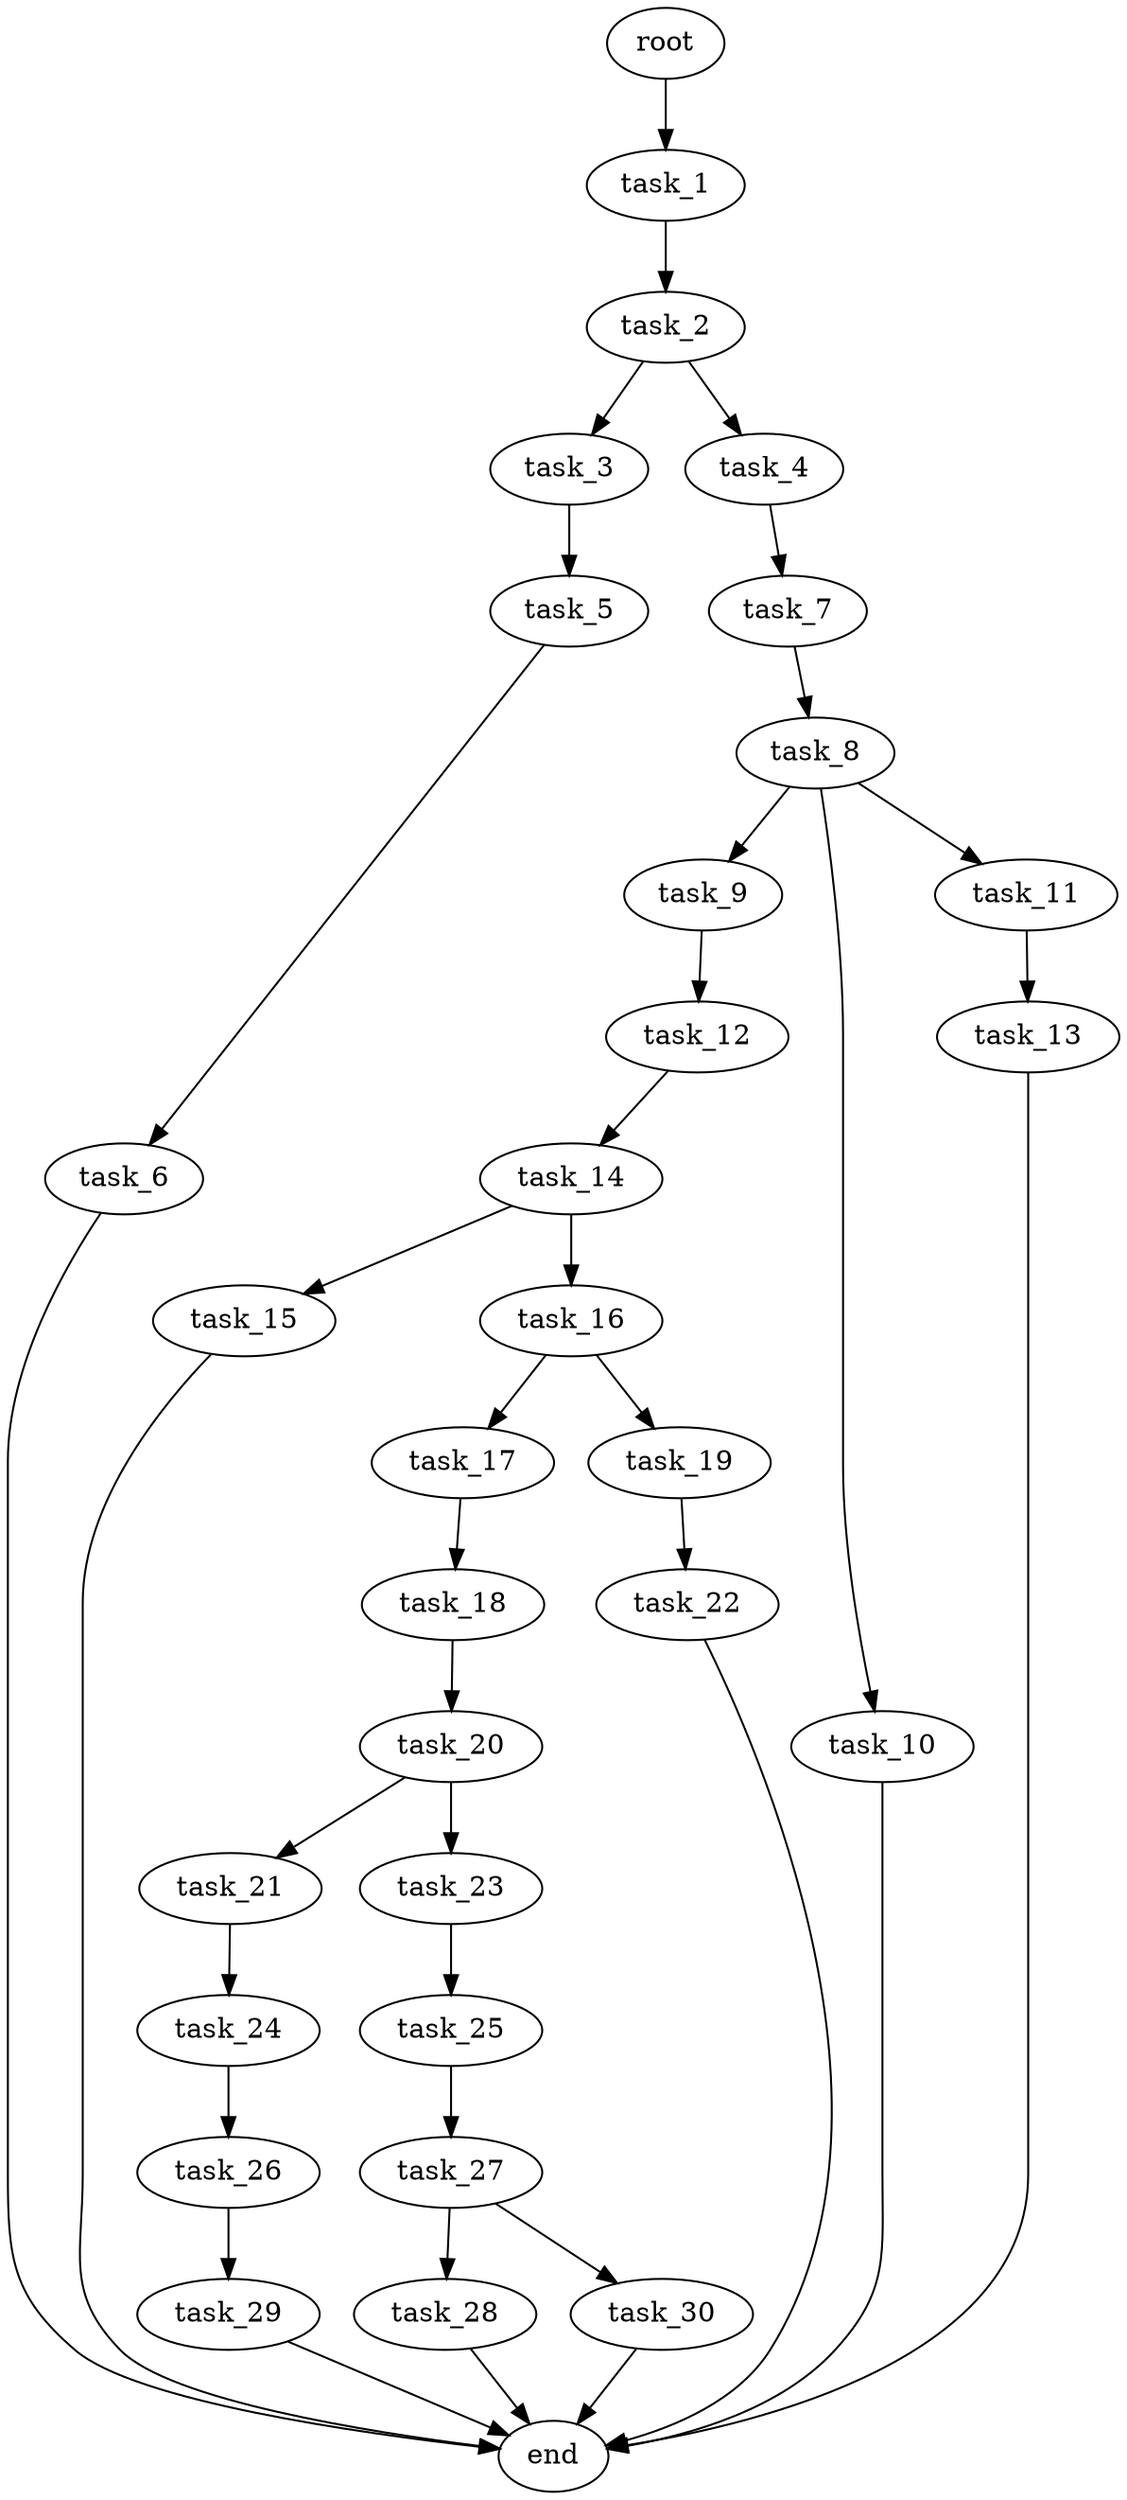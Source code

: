 digraph G {
  root [size="0.000000e+00"];
  task_1 [size="5.231509e+09"];
  task_2 [size="7.006101e+09"];
  task_3 [size="9.533261e+08"];
  task_4 [size="6.617471e+09"];
  task_5 [size="2.486521e+09"];
  task_6 [size="3.458149e+09"];
  task_7 [size="6.763279e+09"];
  task_8 [size="3.849381e+09"];
  task_9 [size="8.390491e+09"];
  task_10 [size="5.583884e+09"];
  task_11 [size="9.877928e+09"];
  task_12 [size="5.466066e+08"];
  task_13 [size="6.434344e+09"];
  task_14 [size="1.570117e+09"];
  task_15 [size="8.488607e+09"];
  task_16 [size="8.518860e+09"];
  task_17 [size="8.694287e+09"];
  task_18 [size="7.495776e+08"];
  task_19 [size="4.916988e+09"];
  task_20 [size="2.409677e+09"];
  task_21 [size="9.701480e+09"];
  task_22 [size="5.044568e+08"];
  task_23 [size="2.227843e+09"];
  task_24 [size="6.433530e+09"];
  task_25 [size="4.033367e+09"];
  task_26 [size="2.350765e+09"];
  task_27 [size="4.591487e+09"];
  task_28 [size="8.012812e+09"];
  task_29 [size="4.481538e+09"];
  task_30 [size="8.566036e+09"];
  end [size="0.000000e+00"];

  root -> task_1 [size="1.000000e-12"];
  task_1 -> task_2 [size="7.006101e+08"];
  task_2 -> task_3 [size="9.533261e+07"];
  task_2 -> task_4 [size="6.617471e+08"];
  task_3 -> task_5 [size="2.486521e+08"];
  task_4 -> task_7 [size="6.763279e+08"];
  task_5 -> task_6 [size="3.458149e+08"];
  task_6 -> end [size="1.000000e-12"];
  task_7 -> task_8 [size="3.849381e+08"];
  task_8 -> task_9 [size="8.390491e+08"];
  task_8 -> task_10 [size="5.583884e+08"];
  task_8 -> task_11 [size="9.877928e+08"];
  task_9 -> task_12 [size="5.466066e+07"];
  task_10 -> end [size="1.000000e-12"];
  task_11 -> task_13 [size="6.434344e+08"];
  task_12 -> task_14 [size="1.570117e+08"];
  task_13 -> end [size="1.000000e-12"];
  task_14 -> task_15 [size="8.488607e+08"];
  task_14 -> task_16 [size="8.518860e+08"];
  task_15 -> end [size="1.000000e-12"];
  task_16 -> task_17 [size="8.694287e+08"];
  task_16 -> task_19 [size="4.916988e+08"];
  task_17 -> task_18 [size="7.495776e+07"];
  task_18 -> task_20 [size="2.409677e+08"];
  task_19 -> task_22 [size="5.044568e+07"];
  task_20 -> task_21 [size="9.701480e+08"];
  task_20 -> task_23 [size="2.227843e+08"];
  task_21 -> task_24 [size="6.433530e+08"];
  task_22 -> end [size="1.000000e-12"];
  task_23 -> task_25 [size="4.033367e+08"];
  task_24 -> task_26 [size="2.350765e+08"];
  task_25 -> task_27 [size="4.591487e+08"];
  task_26 -> task_29 [size="4.481538e+08"];
  task_27 -> task_28 [size="8.012812e+08"];
  task_27 -> task_30 [size="8.566036e+08"];
  task_28 -> end [size="1.000000e-12"];
  task_29 -> end [size="1.000000e-12"];
  task_30 -> end [size="1.000000e-12"];
}
